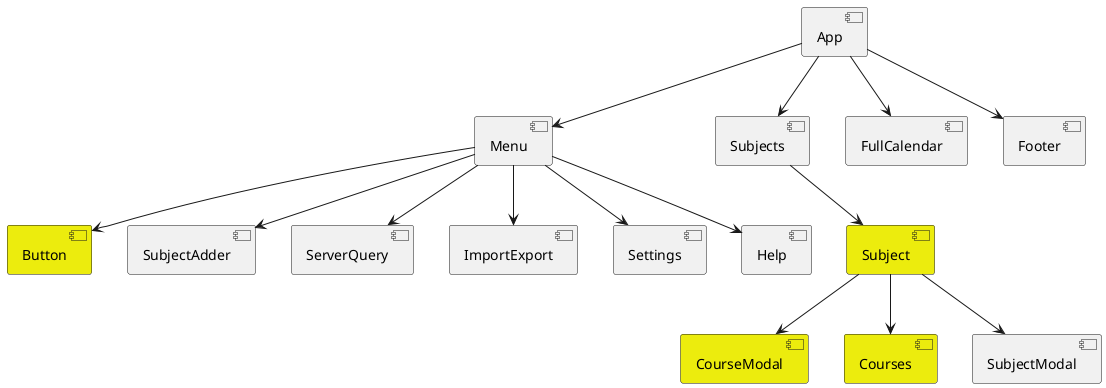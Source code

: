 @startuml component-diagram

[Button] #ecec0d
[Subject] #ecec0d
[CourseModal] #ecec0d
[Courses] #ecec0d

[App] --> [Menu]
[App] --> [Subjects]
[App] --> [FullCalendar]
[App] --> [Footer]

[Menu] --> [SubjectAdder]
[Menu] --> [ServerQuery]
[Menu] --> [ImportExport]
[Menu] --> [Settings]
[Menu] --> [Help]
[Menu] --> [Button]

[Subjects] --> [Subject]

[Subject] --> [Courses]
[Subject] --> [SubjectModal]
[Subject] --> [CourseModal]

@enduml